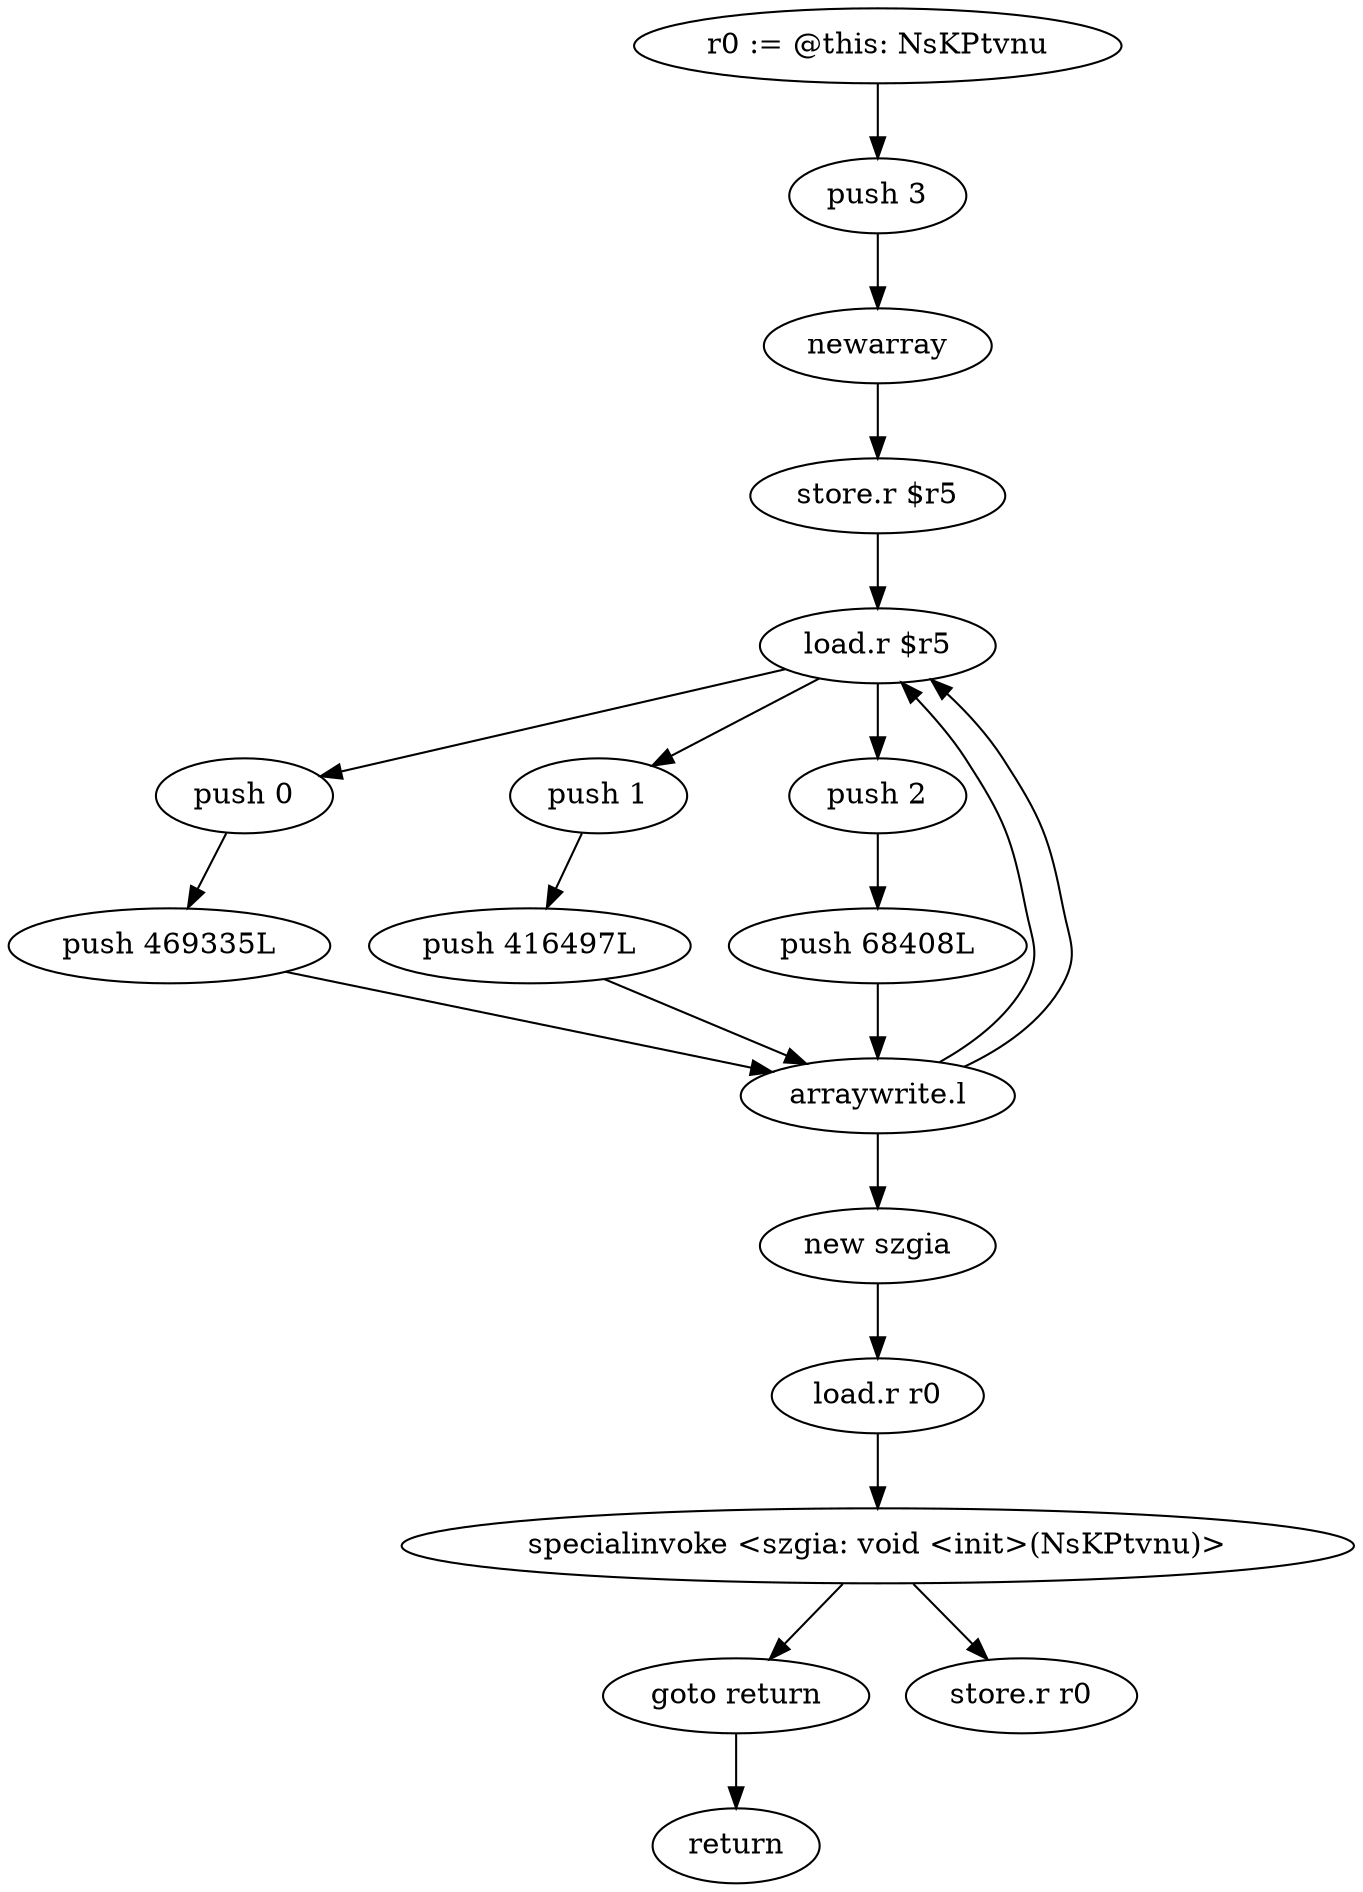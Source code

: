 digraph "" {
    "r0 := @this: NsKPtvnu"
    "push 3"
    "r0 := @this: NsKPtvnu"->"push 3";
    "newarray"
    "push 3"->"newarray";
    "store.r $r5"
    "newarray"->"store.r $r5";
    "load.r $r5"
    "store.r $r5"->"load.r $r5";
    "push 0"
    "load.r $r5"->"push 0";
    "push 469335L"
    "push 0"->"push 469335L";
    "arraywrite.l"
    "push 469335L"->"arraywrite.l";
    "arraywrite.l"->"load.r $r5";
    "push 1"
    "load.r $r5"->"push 1";
    "push 416497L"
    "push 1"->"push 416497L";
    "push 416497L"->"arraywrite.l";
    "arraywrite.l"->"load.r $r5";
    "push 2"
    "load.r $r5"->"push 2";
    "push 68408L"
    "push 2"->"push 68408L";
    "push 68408L"->"arraywrite.l";
    "new szgia"
    "arraywrite.l"->"new szgia";
    "load.r r0"
    "new szgia"->"load.r r0";
    "specialinvoke <szgia: void <init>(NsKPtvnu)>"
    "load.r r0"->"specialinvoke <szgia: void <init>(NsKPtvnu)>";
    "goto return"
    "specialinvoke <szgia: void <init>(NsKPtvnu)>"->"goto return";
    "return"
    "goto return"->"return";
    "store.r r0"
    "specialinvoke <szgia: void <init>(NsKPtvnu)>"->"store.r r0";
}
